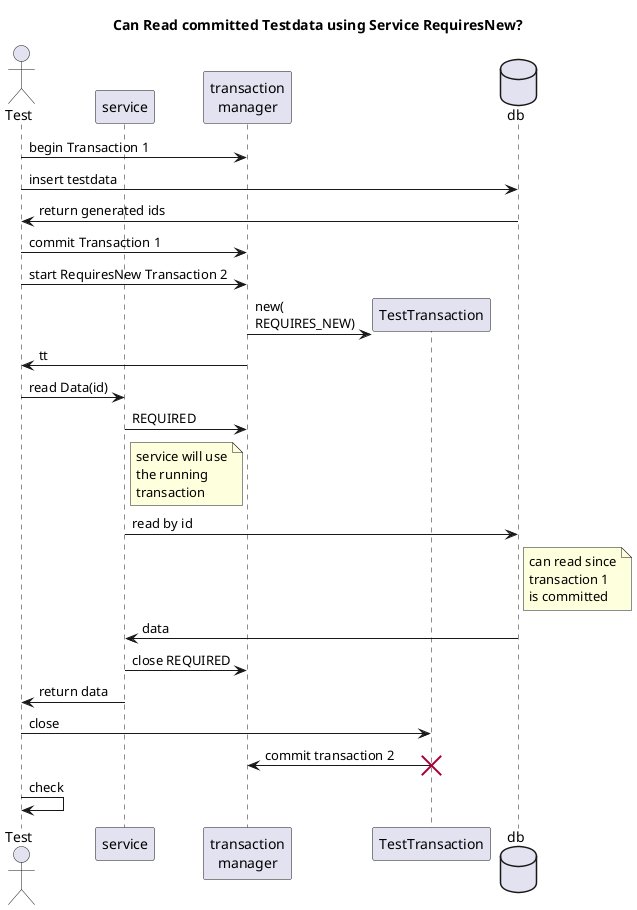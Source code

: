 @startuml
title: Can Read committed Testdata using Service RequiresNew?
actor Test as t
participant service as s
participant "transaction\nmanager" as tm
participant TestTransaction as tt
database db
t -> tm: begin Transaction 1
t -> db: insert testdata
db -> t: return generated ids
t -> tm: commit Transaction 1
t -> tm: start RequiresNew Transaction 2
create tt
tm -> tt: new(\nREQUIRES_NEW)
tm -> t: tt
t -> s: read Data(id)
s -> tm: REQUIRED
note right of s:  service will use\nthe running\ntransaction
s -> db: read by id
note right of db: can read since\ntransaction 1\nis committed
db -> s: data
s -> tm: close REQUIRED
s -> t: return data
t -> tt: close
tt -> tm: commit transaction 2
destroy tt
t -> t: check
@enduml